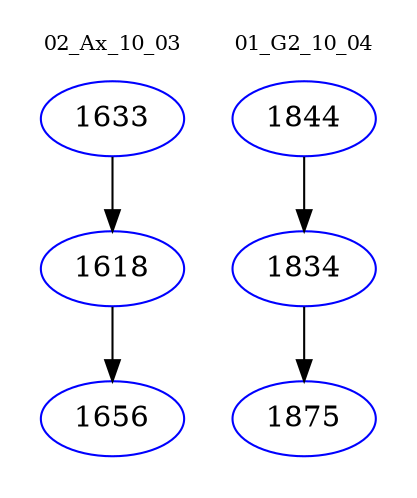digraph{
subgraph cluster_0 {
color = white
label = "02_Ax_10_03";
fontsize=10;
T0_1633 [label="1633", color="blue"]
T0_1633 -> T0_1618 [color="black"]
T0_1618 [label="1618", color="blue"]
T0_1618 -> T0_1656 [color="black"]
T0_1656 [label="1656", color="blue"]
}
subgraph cluster_1 {
color = white
label = "01_G2_10_04";
fontsize=10;
T1_1844 [label="1844", color="blue"]
T1_1844 -> T1_1834 [color="black"]
T1_1834 [label="1834", color="blue"]
T1_1834 -> T1_1875 [color="black"]
T1_1875 [label="1875", color="blue"]
}
}
